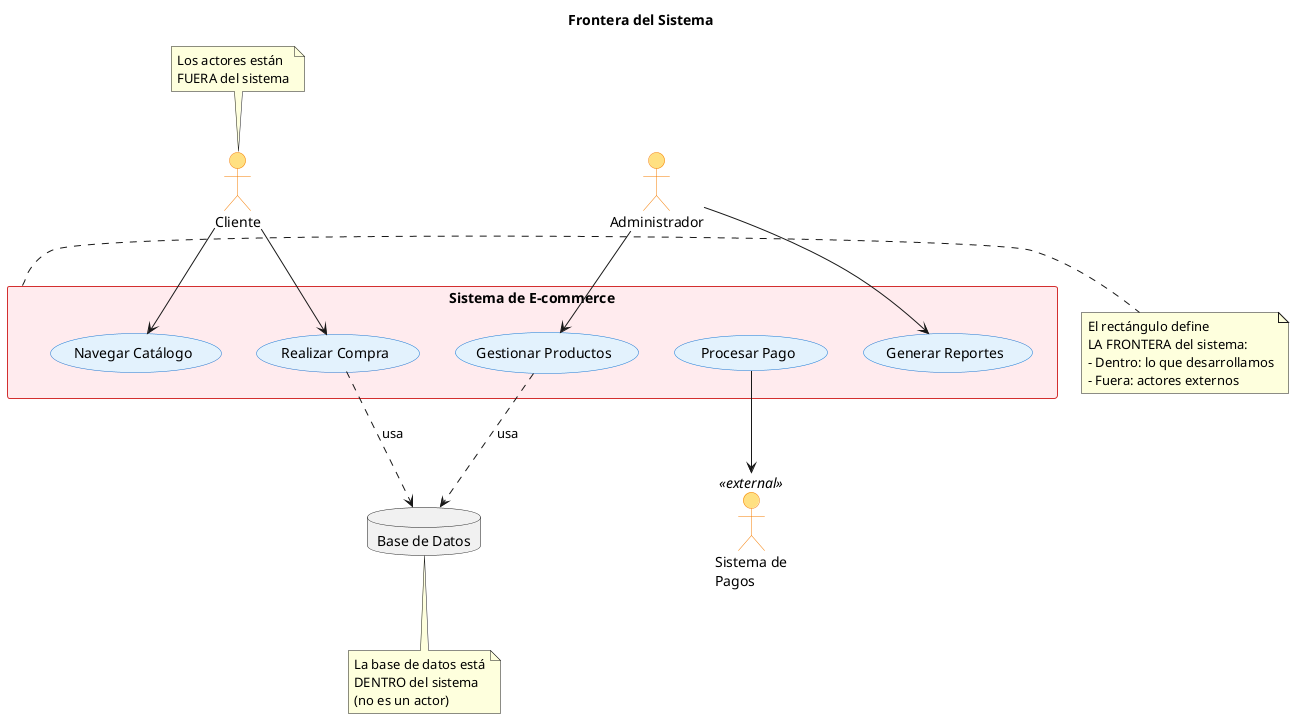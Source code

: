 @startuml
title Frontera del Sistema

skinparam actorBackgroundColor #FFE082
skinparam actorBorderColor #F57C00
skinparam rectangleBorderColor #D32F2F
skinparam rectangleBackgroundColor #FFEBEE
skinparam usecaseBackgroundColor #E3F2FD
skinparam usecaseBorderColor #1976D2

' Actores externos (fuera del sistema)
actor "Cliente" as client
actor "Administrador" as admin
actor "Sistema de\nPagos" as payment <<external>>

' Frontera del sistema
rectangle "Sistema de E-commerce" {
  usecase "Navegar Catálogo" as UC1
  usecase "Realizar Compra" as UC2
  usecase "Gestionar Productos" as UC3
  usecase "Procesar Pago" as UC4
  usecase "Generar Reportes" as UC5
}

' Base de datos interna (dentro del sistema)
database "Base de Datos" as db

client --> UC1
client --> UC2
admin --> UC3
admin --> UC5
UC4 --> payment

UC2 ..> db : usa
UC3 ..> db : usa

note top of client
  Los actores están
  FUERA del sistema
end note

note right of "Sistema de E-commerce"
  El rectángulo define
  LA FRONTERA del sistema:
  - Dentro: lo que desarrollamos
  - Fuera: actores externos
end note

note bottom of db
  La base de datos está
  DENTRO del sistema
  (no es un actor)
end note

@enduml
